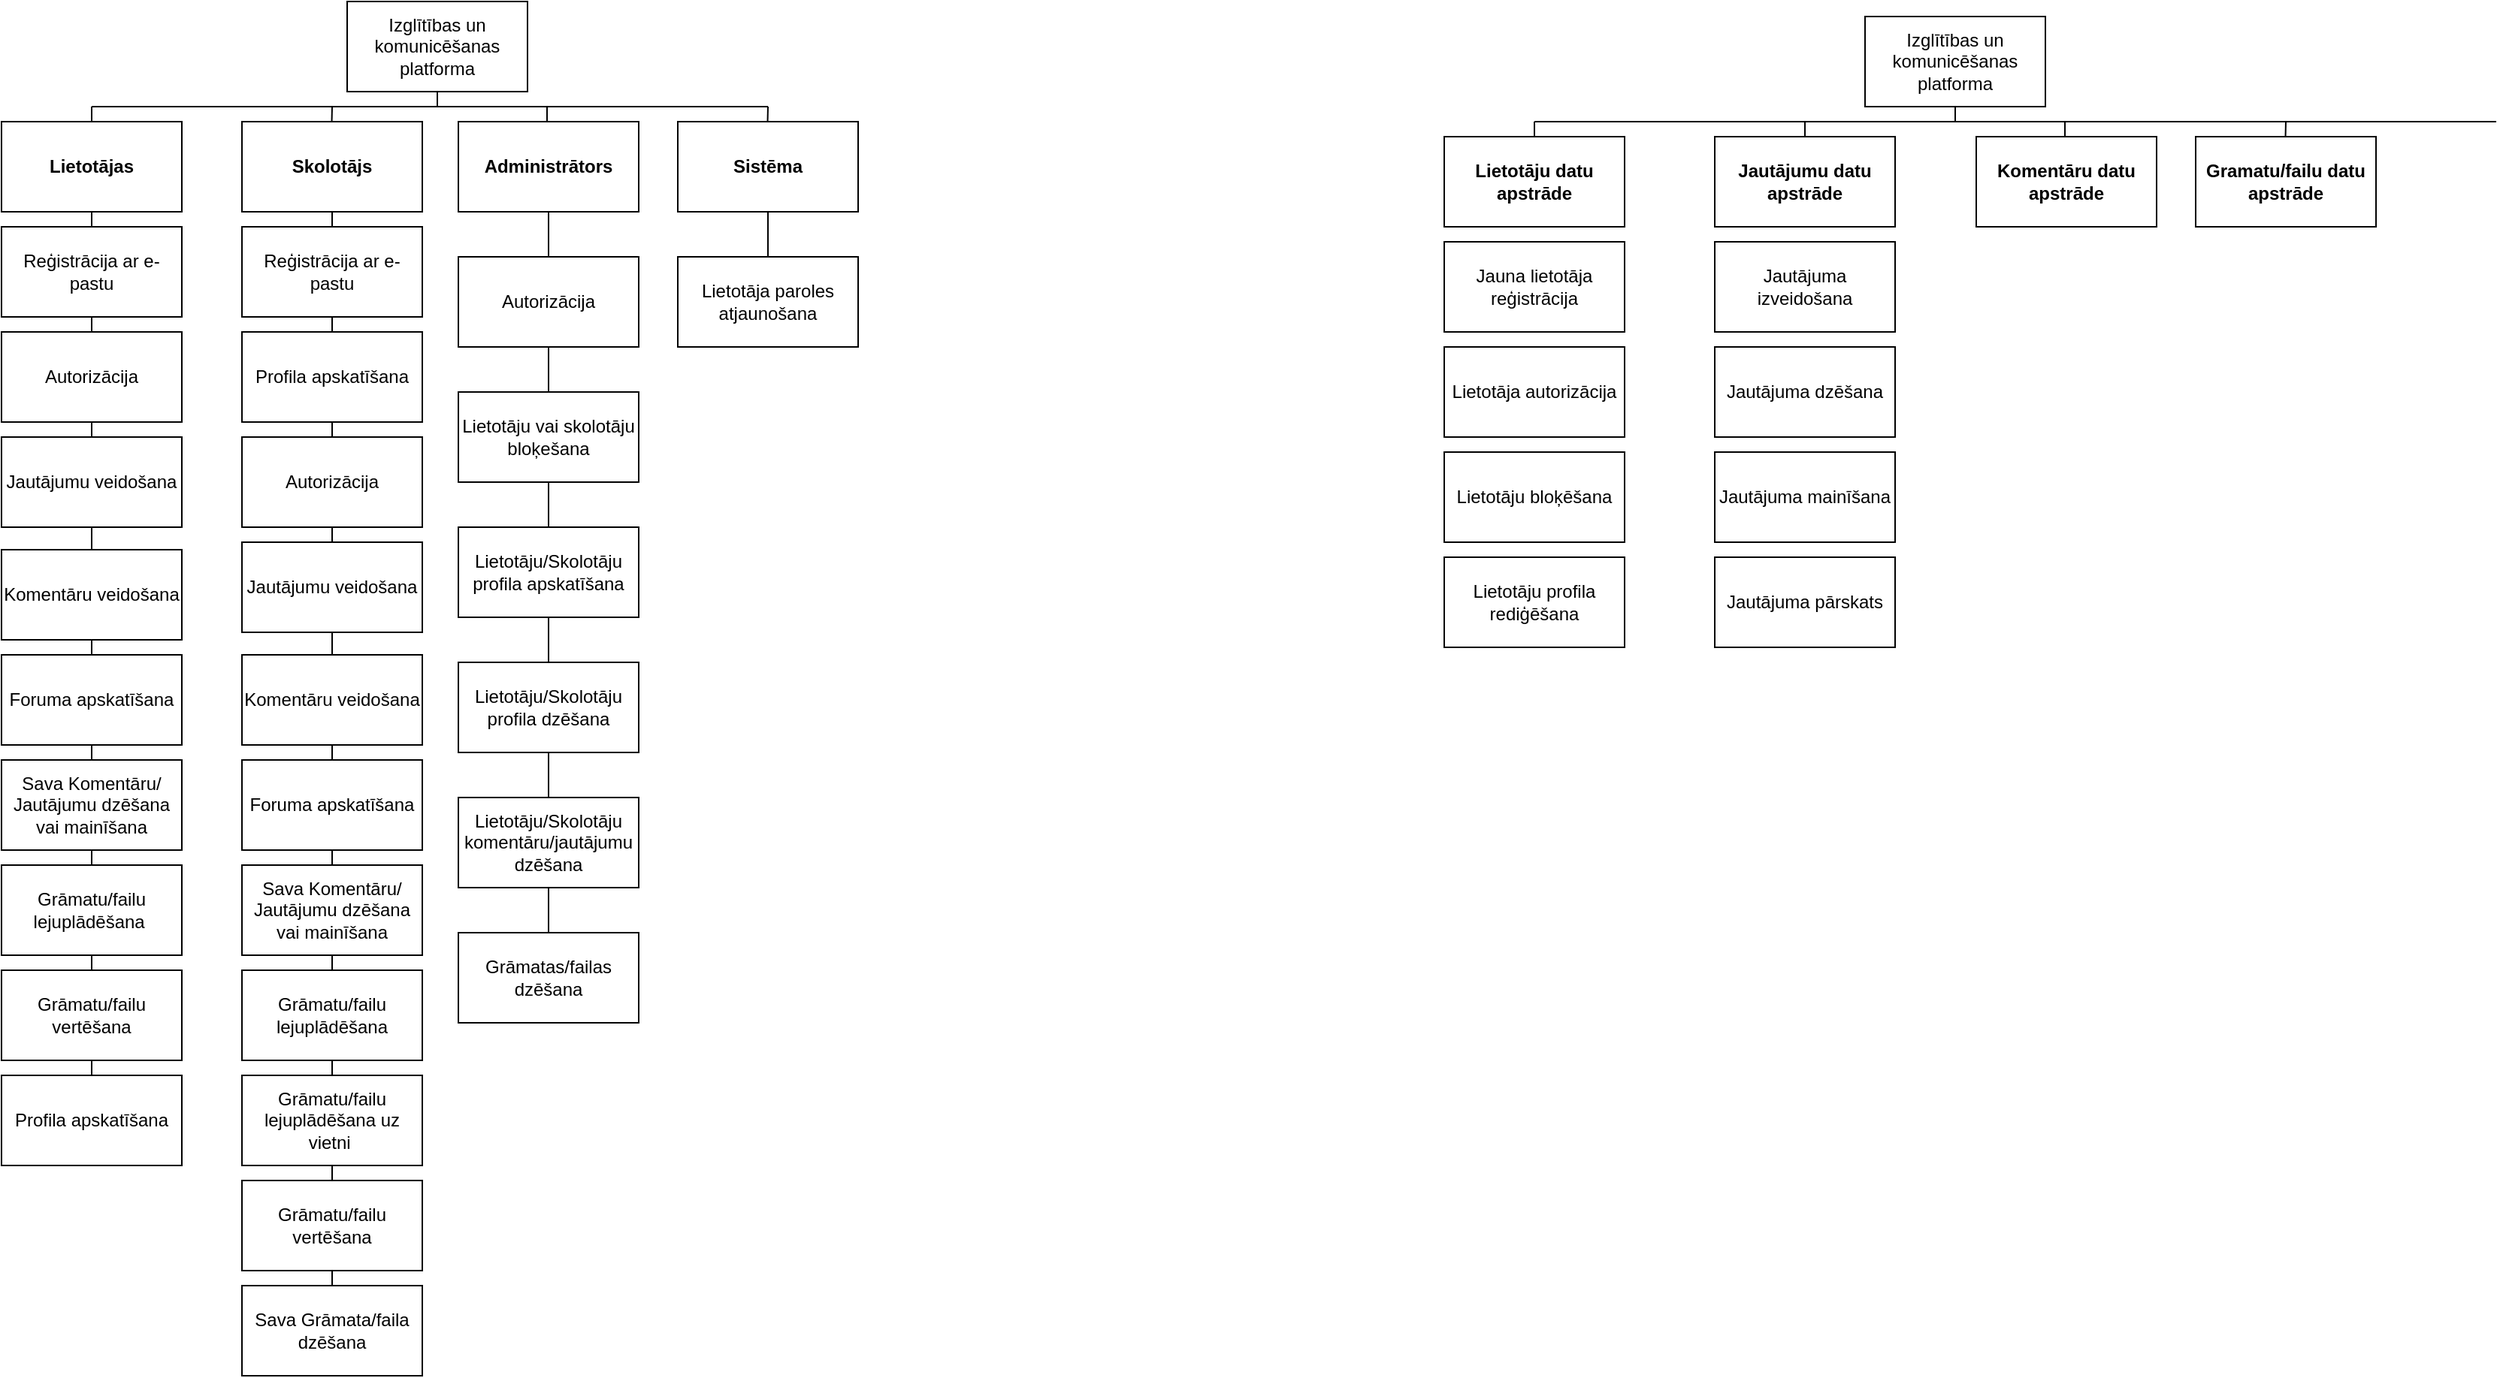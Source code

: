 <mxfile version="22.1.3" type="github">
  <diagram name="Страница — 1" id="7GDDD2YCe5ZTX53e23Cu">
    <mxGraphModel dx="609" dy="514" grid="1" gridSize="10" guides="1" tooltips="1" connect="1" arrows="1" fold="1" page="1" pageScale="1" pageWidth="827" pageHeight="1169" math="0" shadow="0">
      <root>
        <mxCell id="0" />
        <mxCell id="1" parent="0" />
        <mxCell id="TRxBmE7X3QAa20zUCKPi-1" value="Izglītības un komunicēšanas platforma" style="rounded=0;whiteSpace=wrap;html=1;" vertex="1" parent="1">
          <mxGeometry x="280" y="100" width="120" height="60" as="geometry" />
        </mxCell>
        <mxCell id="TRxBmE7X3QAa20zUCKPi-2" value="&lt;b&gt;Lietotājas&lt;/b&gt;" style="rounded=0;whiteSpace=wrap;html=1;" vertex="1" parent="1">
          <mxGeometry x="50" y="180" width="120" height="60" as="geometry" />
        </mxCell>
        <mxCell id="TRxBmE7X3QAa20zUCKPi-3" value="&lt;b&gt;Skolotājs&lt;/b&gt;" style="rounded=0;whiteSpace=wrap;html=1;" vertex="1" parent="1">
          <mxGeometry x="210" y="180" width="120" height="60" as="geometry" />
        </mxCell>
        <mxCell id="TRxBmE7X3QAa20zUCKPi-4" value="&lt;b&gt;Administrātors&lt;/b&gt;" style="rounded=0;whiteSpace=wrap;html=1;" vertex="1" parent="1">
          <mxGeometry x="354" y="180" width="120" height="60" as="geometry" />
        </mxCell>
        <mxCell id="TRxBmE7X3QAa20zUCKPi-6" value="" style="endArrow=none;html=1;rounded=0;" edge="1" parent="1">
          <mxGeometry width="50" height="50" relative="1" as="geometry">
            <mxPoint x="110" y="170" as="sourcePoint" />
            <mxPoint x="560" y="170" as="targetPoint" />
          </mxGeometry>
        </mxCell>
        <mxCell id="TRxBmE7X3QAa20zUCKPi-7" value="&lt;b&gt;Sistēma&lt;/b&gt;" style="rounded=0;whiteSpace=wrap;html=1;" vertex="1" parent="1">
          <mxGeometry x="500" y="180" width="120" height="60" as="geometry" />
        </mxCell>
        <mxCell id="TRxBmE7X3QAa20zUCKPi-9" value="" style="endArrow=none;html=1;rounded=0;exitX=0.5;exitY=1;exitDx=0;exitDy=0;" edge="1" parent="1" source="TRxBmE7X3QAa20zUCKPi-1">
          <mxGeometry width="50" height="50" relative="1" as="geometry">
            <mxPoint x="430" y="80" as="sourcePoint" />
            <mxPoint x="340" y="170" as="targetPoint" />
          </mxGeometry>
        </mxCell>
        <mxCell id="TRxBmE7X3QAa20zUCKPi-10" value="" style="endArrow=none;html=1;rounded=0;exitX=0.5;exitY=0;exitDx=0;exitDy=0;" edge="1" parent="1" source="TRxBmE7X3QAa20zUCKPi-2">
          <mxGeometry width="50" height="50" relative="1" as="geometry">
            <mxPoint x="350" y="140" as="sourcePoint" />
            <mxPoint x="110" y="170" as="targetPoint" />
          </mxGeometry>
        </mxCell>
        <mxCell id="TRxBmE7X3QAa20zUCKPi-11" value="" style="endArrow=none;html=1;rounded=0;exitX=0.5;exitY=0;exitDx=0;exitDy=0;" edge="1" parent="1">
          <mxGeometry width="50" height="50" relative="1" as="geometry">
            <mxPoint x="413" y="180" as="sourcePoint" />
            <mxPoint x="413" y="170" as="targetPoint" />
          </mxGeometry>
        </mxCell>
        <mxCell id="TRxBmE7X3QAa20zUCKPi-12" value="" style="endArrow=none;html=1;rounded=0;exitX=0.5;exitY=0;exitDx=0;exitDy=0;" edge="1" parent="1">
          <mxGeometry width="50" height="50" relative="1" as="geometry">
            <mxPoint x="269.76" y="180" as="sourcePoint" />
            <mxPoint x="270" y="170" as="targetPoint" />
          </mxGeometry>
        </mxCell>
        <mxCell id="TRxBmE7X3QAa20zUCKPi-13" value="" style="endArrow=none;html=1;rounded=0;exitX=0.5;exitY=0;exitDx=0;exitDy=0;" edge="1" parent="1">
          <mxGeometry width="50" height="50" relative="1" as="geometry">
            <mxPoint x="559.76" y="180" as="sourcePoint" />
            <mxPoint x="560" y="170" as="targetPoint" />
          </mxGeometry>
        </mxCell>
        <mxCell id="TRxBmE7X3QAa20zUCKPi-14" value="Reģistrācija ar e-pastu" style="rounded=0;whiteSpace=wrap;html=1;" vertex="1" parent="1">
          <mxGeometry x="50" y="250" width="120" height="60" as="geometry" />
        </mxCell>
        <mxCell id="TRxBmE7X3QAa20zUCKPi-15" value="" style="endArrow=none;html=1;rounded=0;exitX=0.5;exitY=0;exitDx=0;exitDy=0;" edge="1" parent="1" source="TRxBmE7X3QAa20zUCKPi-14">
          <mxGeometry width="50" height="50" relative="1" as="geometry">
            <mxPoint x="350" y="230" as="sourcePoint" />
            <mxPoint x="110" y="240" as="targetPoint" />
          </mxGeometry>
        </mxCell>
        <mxCell id="TRxBmE7X3QAa20zUCKPi-16" value="Autorizācija" style="rounded=0;whiteSpace=wrap;html=1;" vertex="1" parent="1">
          <mxGeometry x="50" y="320" width="120" height="60" as="geometry" />
        </mxCell>
        <mxCell id="TRxBmE7X3QAa20zUCKPi-17" value="" style="endArrow=none;html=1;rounded=0;exitX=0.5;exitY=0;exitDx=0;exitDy=0;" edge="1" parent="1" source="TRxBmE7X3QAa20zUCKPi-16">
          <mxGeometry width="50" height="50" relative="1" as="geometry">
            <mxPoint x="350" y="300" as="sourcePoint" />
            <mxPoint x="110" y="310" as="targetPoint" />
          </mxGeometry>
        </mxCell>
        <mxCell id="TRxBmE7X3QAa20zUCKPi-18" value="Jautājumu veidošana" style="rounded=0;whiteSpace=wrap;html=1;" vertex="1" parent="1">
          <mxGeometry x="50" y="390" width="120" height="60" as="geometry" />
        </mxCell>
        <mxCell id="TRxBmE7X3QAa20zUCKPi-19" value="" style="endArrow=none;html=1;rounded=0;exitX=0.5;exitY=0;exitDx=0;exitDy=0;" edge="1" parent="1" source="TRxBmE7X3QAa20zUCKPi-18">
          <mxGeometry width="50" height="50" relative="1" as="geometry">
            <mxPoint x="350" y="370" as="sourcePoint" />
            <mxPoint x="110" y="380" as="targetPoint" />
          </mxGeometry>
        </mxCell>
        <mxCell id="TRxBmE7X3QAa20zUCKPi-20" value="Reģistrācija ar e-pastu" style="rounded=0;whiteSpace=wrap;html=1;" vertex="1" parent="1">
          <mxGeometry x="210" y="250" width="120" height="60" as="geometry" />
        </mxCell>
        <mxCell id="TRxBmE7X3QAa20zUCKPi-21" value="" style="endArrow=none;html=1;rounded=0;exitX=0.5;exitY=0;exitDx=0;exitDy=0;" edge="1" parent="1" source="TRxBmE7X3QAa20zUCKPi-20">
          <mxGeometry width="50" height="50" relative="1" as="geometry">
            <mxPoint x="510" y="230" as="sourcePoint" />
            <mxPoint x="270" y="240" as="targetPoint" />
          </mxGeometry>
        </mxCell>
        <mxCell id="TRxBmE7X3QAa20zUCKPi-22" value="Profila apskatīšana" style="rounded=0;whiteSpace=wrap;html=1;" vertex="1" parent="1">
          <mxGeometry x="210" y="320" width="120" height="60" as="geometry" />
        </mxCell>
        <mxCell id="TRxBmE7X3QAa20zUCKPi-23" value="" style="endArrow=none;html=1;rounded=0;exitX=0.5;exitY=0;exitDx=0;exitDy=0;" edge="1" parent="1" source="TRxBmE7X3QAa20zUCKPi-22">
          <mxGeometry width="50" height="50" relative="1" as="geometry">
            <mxPoint x="510" y="300" as="sourcePoint" />
            <mxPoint x="270" y="310" as="targetPoint" />
          </mxGeometry>
        </mxCell>
        <mxCell id="TRxBmE7X3QAa20zUCKPi-26" value="Autorizācija" style="rounded=0;whiteSpace=wrap;html=1;" vertex="1" parent="1">
          <mxGeometry x="210" y="390" width="120" height="60" as="geometry" />
        </mxCell>
        <mxCell id="TRxBmE7X3QAa20zUCKPi-27" value="" style="endArrow=none;html=1;rounded=0;exitX=0.5;exitY=0;exitDx=0;exitDy=0;" edge="1" parent="1" source="TRxBmE7X3QAa20zUCKPi-26">
          <mxGeometry width="50" height="50" relative="1" as="geometry">
            <mxPoint x="510" y="370" as="sourcePoint" />
            <mxPoint x="270" y="380" as="targetPoint" />
          </mxGeometry>
        </mxCell>
        <mxCell id="TRxBmE7X3QAa20zUCKPi-28" value="Lietotāju vai skolotāju bloķešana" style="rounded=0;whiteSpace=wrap;html=1;" vertex="1" parent="1">
          <mxGeometry x="354" y="360" width="120" height="60" as="geometry" />
        </mxCell>
        <mxCell id="TRxBmE7X3QAa20zUCKPi-29" value="" style="endArrow=none;html=1;rounded=0;exitX=0.5;exitY=0;exitDx=0;exitDy=0;" edge="1" parent="1" source="TRxBmE7X3QAa20zUCKPi-28">
          <mxGeometry width="50" height="50" relative="1" as="geometry">
            <mxPoint x="654" y="320" as="sourcePoint" />
            <mxPoint x="414" y="330" as="targetPoint" />
          </mxGeometry>
        </mxCell>
        <mxCell id="TRxBmE7X3QAa20zUCKPi-30" value="Autorizācija" style="rounded=0;whiteSpace=wrap;html=1;" vertex="1" parent="1">
          <mxGeometry x="354" y="270" width="120" height="60" as="geometry" />
        </mxCell>
        <mxCell id="TRxBmE7X3QAa20zUCKPi-31" value="" style="endArrow=none;html=1;rounded=0;exitX=0.5;exitY=0;exitDx=0;exitDy=0;" edge="1" parent="1" source="TRxBmE7X3QAa20zUCKPi-30">
          <mxGeometry width="50" height="50" relative="1" as="geometry">
            <mxPoint x="654" y="230" as="sourcePoint" />
            <mxPoint x="414" y="240" as="targetPoint" />
          </mxGeometry>
        </mxCell>
        <mxCell id="TRxBmE7X3QAa20zUCKPi-32" value="Lietotāju/Skolotāju profila apskatīšana" style="rounded=0;whiteSpace=wrap;html=1;" vertex="1" parent="1">
          <mxGeometry x="354" y="450" width="120" height="60" as="geometry" />
        </mxCell>
        <mxCell id="TRxBmE7X3QAa20zUCKPi-33" value="" style="endArrow=none;html=1;rounded=0;exitX=0.5;exitY=0;exitDx=0;exitDy=0;" edge="1" parent="1" source="TRxBmE7X3QAa20zUCKPi-32">
          <mxGeometry width="50" height="50" relative="1" as="geometry">
            <mxPoint x="654" y="410" as="sourcePoint" />
            <mxPoint x="414" y="420" as="targetPoint" />
          </mxGeometry>
        </mxCell>
        <mxCell id="TRxBmE7X3QAa20zUCKPi-34" value="Lietotāja paroles atjaunošana" style="rounded=0;whiteSpace=wrap;html=1;" vertex="1" parent="1">
          <mxGeometry x="500" y="270" width="120" height="60" as="geometry" />
        </mxCell>
        <mxCell id="TRxBmE7X3QAa20zUCKPi-35" value="" style="endArrow=none;html=1;rounded=0;exitX=0.5;exitY=0;exitDx=0;exitDy=0;" edge="1" parent="1" source="TRxBmE7X3QAa20zUCKPi-34">
          <mxGeometry width="50" height="50" relative="1" as="geometry">
            <mxPoint x="800" y="230" as="sourcePoint" />
            <mxPoint x="560" y="240" as="targetPoint" />
          </mxGeometry>
        </mxCell>
        <mxCell id="TRxBmE7X3QAa20zUCKPi-42" value="Komentāru veidošana" style="rounded=0;whiteSpace=wrap;html=1;" vertex="1" parent="1">
          <mxGeometry x="50" y="465" width="120" height="60" as="geometry" />
        </mxCell>
        <mxCell id="TRxBmE7X3QAa20zUCKPi-43" value="" style="endArrow=none;html=1;rounded=0;exitX=0.5;exitY=0;exitDx=0;exitDy=0;" edge="1" parent="1" source="TRxBmE7X3QAa20zUCKPi-42">
          <mxGeometry width="50" height="50" relative="1" as="geometry">
            <mxPoint x="350" y="440" as="sourcePoint" />
            <mxPoint x="110" y="450" as="targetPoint" />
          </mxGeometry>
        </mxCell>
        <mxCell id="TRxBmE7X3QAa20zUCKPi-44" value="Foruma apskatīšana" style="rounded=0;whiteSpace=wrap;html=1;" vertex="1" parent="1">
          <mxGeometry x="50" y="535" width="120" height="60" as="geometry" />
        </mxCell>
        <mxCell id="TRxBmE7X3QAa20zUCKPi-45" value="" style="endArrow=none;html=1;rounded=0;exitX=0.5;exitY=0;exitDx=0;exitDy=0;" edge="1" parent="1" source="TRxBmE7X3QAa20zUCKPi-44">
          <mxGeometry width="50" height="50" relative="1" as="geometry">
            <mxPoint x="350" y="515" as="sourcePoint" />
            <mxPoint x="110" y="525" as="targetPoint" />
          </mxGeometry>
        </mxCell>
        <mxCell id="TRxBmE7X3QAa20zUCKPi-46" value="Sava Komentāru/ Jautājumu dzēšana vai mainīšana" style="rounded=0;whiteSpace=wrap;html=1;" vertex="1" parent="1">
          <mxGeometry x="50" y="605" width="120" height="60" as="geometry" />
        </mxCell>
        <mxCell id="TRxBmE7X3QAa20zUCKPi-47" value="" style="endArrow=none;html=1;rounded=0;exitX=0.5;exitY=0;exitDx=0;exitDy=0;" edge="1" parent="1" source="TRxBmE7X3QAa20zUCKPi-46">
          <mxGeometry width="50" height="50" relative="1" as="geometry">
            <mxPoint x="350" y="585" as="sourcePoint" />
            <mxPoint x="110" y="595" as="targetPoint" />
          </mxGeometry>
        </mxCell>
        <mxCell id="TRxBmE7X3QAa20zUCKPi-50" value="Grāmatu/failu lejuplādēšana&amp;nbsp;" style="rounded=0;whiteSpace=wrap;html=1;" vertex="1" parent="1">
          <mxGeometry x="50" y="675" width="120" height="60" as="geometry" />
        </mxCell>
        <mxCell id="TRxBmE7X3QAa20zUCKPi-51" value="" style="endArrow=none;html=1;rounded=0;exitX=0.5;exitY=0;exitDx=0;exitDy=0;" edge="1" parent="1" source="TRxBmE7X3QAa20zUCKPi-50">
          <mxGeometry width="50" height="50" relative="1" as="geometry">
            <mxPoint x="350" y="655" as="sourcePoint" />
            <mxPoint x="110" y="665" as="targetPoint" />
          </mxGeometry>
        </mxCell>
        <mxCell id="TRxBmE7X3QAa20zUCKPi-52" value="Grāmatu/failu vertēšana" style="rounded=0;whiteSpace=wrap;html=1;" vertex="1" parent="1">
          <mxGeometry x="50" y="745" width="120" height="60" as="geometry" />
        </mxCell>
        <mxCell id="TRxBmE7X3QAa20zUCKPi-53" value="" style="endArrow=none;html=1;rounded=0;exitX=0.5;exitY=0;exitDx=0;exitDy=0;" edge="1" parent="1" source="TRxBmE7X3QAa20zUCKPi-52">
          <mxGeometry width="50" height="50" relative="1" as="geometry">
            <mxPoint x="350" y="725" as="sourcePoint" />
            <mxPoint x="110" y="735" as="targetPoint" />
          </mxGeometry>
        </mxCell>
        <mxCell id="TRxBmE7X3QAa20zUCKPi-54" value="Profila apskatīšana" style="rounded=0;whiteSpace=wrap;html=1;" vertex="1" parent="1">
          <mxGeometry x="50" y="815" width="120" height="60" as="geometry" />
        </mxCell>
        <mxCell id="TRxBmE7X3QAa20zUCKPi-55" value="" style="endArrow=none;html=1;rounded=0;exitX=0.5;exitY=0;exitDx=0;exitDy=0;" edge="1" parent="1" source="TRxBmE7X3QAa20zUCKPi-54">
          <mxGeometry width="50" height="50" relative="1" as="geometry">
            <mxPoint x="350" y="795" as="sourcePoint" />
            <mxPoint x="110" y="805" as="targetPoint" />
          </mxGeometry>
        </mxCell>
        <mxCell id="TRxBmE7X3QAa20zUCKPi-58" value="Jautājumu veidošana" style="rounded=0;whiteSpace=wrap;html=1;" vertex="1" parent="1">
          <mxGeometry x="210" y="460" width="120" height="60" as="geometry" />
        </mxCell>
        <mxCell id="TRxBmE7X3QAa20zUCKPi-59" value="" style="endArrow=none;html=1;rounded=0;exitX=0.5;exitY=0;exitDx=0;exitDy=0;" edge="1" parent="1" source="TRxBmE7X3QAa20zUCKPi-58">
          <mxGeometry width="50" height="50" relative="1" as="geometry">
            <mxPoint x="510" y="440" as="sourcePoint" />
            <mxPoint x="270" y="450" as="targetPoint" />
          </mxGeometry>
        </mxCell>
        <mxCell id="TRxBmE7X3QAa20zUCKPi-60" value="Komentāru veidošana" style="rounded=0;whiteSpace=wrap;html=1;" vertex="1" parent="1">
          <mxGeometry x="210" y="535" width="120" height="60" as="geometry" />
        </mxCell>
        <mxCell id="TRxBmE7X3QAa20zUCKPi-61" value="" style="endArrow=none;html=1;rounded=0;exitX=0.5;exitY=0;exitDx=0;exitDy=0;" edge="1" parent="1" source="TRxBmE7X3QAa20zUCKPi-60">
          <mxGeometry width="50" height="50" relative="1" as="geometry">
            <mxPoint x="510" y="510" as="sourcePoint" />
            <mxPoint x="270" y="520" as="targetPoint" />
          </mxGeometry>
        </mxCell>
        <mxCell id="TRxBmE7X3QAa20zUCKPi-62" value="Foruma apskatīšana" style="rounded=0;whiteSpace=wrap;html=1;" vertex="1" parent="1">
          <mxGeometry x="210" y="605" width="120" height="60" as="geometry" />
        </mxCell>
        <mxCell id="TRxBmE7X3QAa20zUCKPi-63" value="" style="endArrow=none;html=1;rounded=0;exitX=0.5;exitY=0;exitDx=0;exitDy=0;" edge="1" parent="1" source="TRxBmE7X3QAa20zUCKPi-62">
          <mxGeometry width="50" height="50" relative="1" as="geometry">
            <mxPoint x="510" y="585" as="sourcePoint" />
            <mxPoint x="270" y="595" as="targetPoint" />
          </mxGeometry>
        </mxCell>
        <mxCell id="TRxBmE7X3QAa20zUCKPi-64" value="Sava Komentāru/ Jautājumu dzēšana vai mainīšana" style="rounded=0;whiteSpace=wrap;html=1;" vertex="1" parent="1">
          <mxGeometry x="210" y="675" width="120" height="60" as="geometry" />
        </mxCell>
        <mxCell id="TRxBmE7X3QAa20zUCKPi-65" value="" style="endArrow=none;html=1;rounded=0;exitX=0.5;exitY=0;exitDx=0;exitDy=0;" edge="1" parent="1" source="TRxBmE7X3QAa20zUCKPi-64">
          <mxGeometry width="50" height="50" relative="1" as="geometry">
            <mxPoint x="510" y="655" as="sourcePoint" />
            <mxPoint x="270" y="665" as="targetPoint" />
          </mxGeometry>
        </mxCell>
        <mxCell id="TRxBmE7X3QAa20zUCKPi-66" value="Grāmatu/failu lejuplādēšana uz vietni&amp;nbsp;" style="rounded=0;whiteSpace=wrap;html=1;" vertex="1" parent="1">
          <mxGeometry x="210" y="815" width="120" height="60" as="geometry" />
        </mxCell>
        <mxCell id="TRxBmE7X3QAa20zUCKPi-67" value="" style="endArrow=none;html=1;rounded=0;exitX=0.5;exitY=0;exitDx=0;exitDy=0;" edge="1" parent="1" source="TRxBmE7X3QAa20zUCKPi-66">
          <mxGeometry width="50" height="50" relative="1" as="geometry">
            <mxPoint x="510" y="795" as="sourcePoint" />
            <mxPoint x="270" y="805" as="targetPoint" />
          </mxGeometry>
        </mxCell>
        <mxCell id="TRxBmE7X3QAa20zUCKPi-68" value="Grāmatu/failu vertēšana" style="rounded=0;whiteSpace=wrap;html=1;" vertex="1" parent="1">
          <mxGeometry x="210" y="885" width="120" height="60" as="geometry" />
        </mxCell>
        <mxCell id="TRxBmE7X3QAa20zUCKPi-69" value="" style="endArrow=none;html=1;rounded=0;exitX=0.5;exitY=0;exitDx=0;exitDy=0;" edge="1" parent="1" source="TRxBmE7X3QAa20zUCKPi-68">
          <mxGeometry width="50" height="50" relative="1" as="geometry">
            <mxPoint x="510" y="865" as="sourcePoint" />
            <mxPoint x="270" y="875" as="targetPoint" />
          </mxGeometry>
        </mxCell>
        <mxCell id="TRxBmE7X3QAa20zUCKPi-72" value="Grāmatu/failu lejuplādēšana" style="rounded=0;whiteSpace=wrap;html=1;" vertex="1" parent="1">
          <mxGeometry x="210" y="745" width="120" height="60" as="geometry" />
        </mxCell>
        <mxCell id="TRxBmE7X3QAa20zUCKPi-73" value="" style="endArrow=none;html=1;rounded=0;exitX=0.5;exitY=0;exitDx=0;exitDy=0;" edge="1" parent="1" source="TRxBmE7X3QAa20zUCKPi-72">
          <mxGeometry width="50" height="50" relative="1" as="geometry">
            <mxPoint x="510" y="725" as="sourcePoint" />
            <mxPoint x="270" y="735" as="targetPoint" />
          </mxGeometry>
        </mxCell>
        <mxCell id="TRxBmE7X3QAa20zUCKPi-74" value="Lietotāju/Skolotāju profila dzēšana" style="rounded=0;whiteSpace=wrap;html=1;" vertex="1" parent="1">
          <mxGeometry x="354" y="540" width="120" height="60" as="geometry" />
        </mxCell>
        <mxCell id="TRxBmE7X3QAa20zUCKPi-75" value="" style="endArrow=none;html=1;rounded=0;exitX=0.5;exitY=0;exitDx=0;exitDy=0;" edge="1" parent="1" source="TRxBmE7X3QAa20zUCKPi-74">
          <mxGeometry width="50" height="50" relative="1" as="geometry">
            <mxPoint x="654" y="500" as="sourcePoint" />
            <mxPoint x="414" y="510" as="targetPoint" />
          </mxGeometry>
        </mxCell>
        <mxCell id="TRxBmE7X3QAa20zUCKPi-76" value="Lietotāju/Skolotāju komentāru/jautājumu dzēšana" style="rounded=0;whiteSpace=wrap;html=1;" vertex="1" parent="1">
          <mxGeometry x="354" y="630" width="120" height="60" as="geometry" />
        </mxCell>
        <mxCell id="TRxBmE7X3QAa20zUCKPi-77" value="" style="endArrow=none;html=1;rounded=0;exitX=0.5;exitY=0;exitDx=0;exitDy=0;" edge="1" parent="1" source="TRxBmE7X3QAa20zUCKPi-76">
          <mxGeometry width="50" height="50" relative="1" as="geometry">
            <mxPoint x="654" y="590" as="sourcePoint" />
            <mxPoint x="414" y="600" as="targetPoint" />
          </mxGeometry>
        </mxCell>
        <mxCell id="TRxBmE7X3QAa20zUCKPi-80" value="Grāmatas/failas dzēšana" style="rounded=0;whiteSpace=wrap;html=1;" vertex="1" parent="1">
          <mxGeometry x="354" y="720" width="120" height="60" as="geometry" />
        </mxCell>
        <mxCell id="TRxBmE7X3QAa20zUCKPi-81" value="" style="endArrow=none;html=1;rounded=0;exitX=0.5;exitY=0;exitDx=0;exitDy=0;" edge="1" parent="1" source="TRxBmE7X3QAa20zUCKPi-80">
          <mxGeometry width="50" height="50" relative="1" as="geometry">
            <mxPoint x="654" y="680" as="sourcePoint" />
            <mxPoint x="414" y="690" as="targetPoint" />
          </mxGeometry>
        </mxCell>
        <mxCell id="TRxBmE7X3QAa20zUCKPi-82" value="Sava Grāmata/faila dzēšana" style="rounded=0;whiteSpace=wrap;html=1;" vertex="1" parent="1">
          <mxGeometry x="210" y="955" width="120" height="60" as="geometry" />
        </mxCell>
        <mxCell id="TRxBmE7X3QAa20zUCKPi-83" value="" style="endArrow=none;html=1;rounded=0;exitX=0.5;exitY=0;exitDx=0;exitDy=0;" edge="1" parent="1" source="TRxBmE7X3QAa20zUCKPi-82">
          <mxGeometry width="50" height="50" relative="1" as="geometry">
            <mxPoint x="510" y="935" as="sourcePoint" />
            <mxPoint x="270" y="945" as="targetPoint" />
          </mxGeometry>
        </mxCell>
        <mxCell id="TRxBmE7X3QAa20zUCKPi-84" value="Izglītības un komunicēšanas platforma" style="rounded=0;whiteSpace=wrap;html=1;" vertex="1" parent="1">
          <mxGeometry x="1290" y="110" width="120" height="60" as="geometry" />
        </mxCell>
        <mxCell id="TRxBmE7X3QAa20zUCKPi-85" value="&lt;b&gt;Lietotāju datu apstrāde&lt;/b&gt;" style="rounded=0;whiteSpace=wrap;html=1;" vertex="1" parent="1">
          <mxGeometry x="1010" y="190" width="120" height="60" as="geometry" />
        </mxCell>
        <mxCell id="TRxBmE7X3QAa20zUCKPi-86" value="&lt;b&gt;Jautājumu datu apstrāde&lt;/b&gt;" style="rounded=0;whiteSpace=wrap;html=1;" vertex="1" parent="1">
          <mxGeometry x="1190" y="190" width="120" height="60" as="geometry" />
        </mxCell>
        <mxCell id="TRxBmE7X3QAa20zUCKPi-87" value="&lt;b style=&quot;border-color: var(--border-color);&quot;&gt;Komentāru datu apstrāde&lt;/b&gt;" style="rounded=0;whiteSpace=wrap;html=1;" vertex="1" parent="1">
          <mxGeometry x="1364" y="190" width="120" height="60" as="geometry" />
        </mxCell>
        <mxCell id="TRxBmE7X3QAa20zUCKPi-88" value="" style="endArrow=none;html=1;rounded=0;" edge="1" parent="1">
          <mxGeometry width="50" height="50" relative="1" as="geometry">
            <mxPoint x="1070" y="180" as="sourcePoint" />
            <mxPoint x="1710" y="180" as="targetPoint" />
          </mxGeometry>
        </mxCell>
        <mxCell id="TRxBmE7X3QAa20zUCKPi-89" value="&lt;b&gt;Gramatu/failu datu apstrāde&lt;/b&gt;" style="rounded=0;whiteSpace=wrap;html=1;" vertex="1" parent="1">
          <mxGeometry x="1510" y="190" width="120" height="60" as="geometry" />
        </mxCell>
        <mxCell id="TRxBmE7X3QAa20zUCKPi-90" value="" style="endArrow=none;html=1;rounded=0;exitX=0.5;exitY=1;exitDx=0;exitDy=0;" edge="1" parent="1" source="TRxBmE7X3QAa20zUCKPi-84">
          <mxGeometry width="50" height="50" relative="1" as="geometry">
            <mxPoint x="1440" y="90" as="sourcePoint" />
            <mxPoint x="1350" y="180" as="targetPoint" />
          </mxGeometry>
        </mxCell>
        <mxCell id="TRxBmE7X3QAa20zUCKPi-91" value="" style="endArrow=none;html=1;rounded=0;exitX=0.5;exitY=0;exitDx=0;exitDy=0;" edge="1" parent="1" source="TRxBmE7X3QAa20zUCKPi-85">
          <mxGeometry width="50" height="50" relative="1" as="geometry">
            <mxPoint x="1360" y="150" as="sourcePoint" />
            <mxPoint x="1070" y="180" as="targetPoint" />
          </mxGeometry>
        </mxCell>
        <mxCell id="TRxBmE7X3QAa20zUCKPi-92" value="" style="endArrow=none;html=1;rounded=0;exitX=0.5;exitY=0;exitDx=0;exitDy=0;" edge="1" parent="1">
          <mxGeometry width="50" height="50" relative="1" as="geometry">
            <mxPoint x="1423" y="190" as="sourcePoint" />
            <mxPoint x="1423" y="180" as="targetPoint" />
          </mxGeometry>
        </mxCell>
        <mxCell id="TRxBmE7X3QAa20zUCKPi-93" value="" style="endArrow=none;html=1;rounded=0;" edge="1" parent="1" source="TRxBmE7X3QAa20zUCKPi-86">
          <mxGeometry width="50" height="50" relative="1" as="geometry">
            <mxPoint x="1279.76" y="190" as="sourcePoint" />
            <mxPoint x="1250" y="180" as="targetPoint" />
          </mxGeometry>
        </mxCell>
        <mxCell id="TRxBmE7X3QAa20zUCKPi-94" value="" style="endArrow=none;html=1;rounded=0;exitX=0.5;exitY=0;exitDx=0;exitDy=0;" edge="1" parent="1">
          <mxGeometry width="50" height="50" relative="1" as="geometry">
            <mxPoint x="1569.76" y="190" as="sourcePoint" />
            <mxPoint x="1570" y="180" as="targetPoint" />
          </mxGeometry>
        </mxCell>
        <mxCell id="TRxBmE7X3QAa20zUCKPi-99" value="Jauna lietotāja reģistrācija" style="rounded=0;whiteSpace=wrap;html=1;" vertex="1" parent="1">
          <mxGeometry x="1010" y="260" width="120" height="60" as="geometry" />
        </mxCell>
        <mxCell id="TRxBmE7X3QAa20zUCKPi-100" value="Lietotāja autorizācija" style="rounded=0;whiteSpace=wrap;html=1;" vertex="1" parent="1">
          <mxGeometry x="1010" y="330" width="120" height="60" as="geometry" />
        </mxCell>
        <mxCell id="TRxBmE7X3QAa20zUCKPi-101" value="Lietotāju bloķēšana" style="rounded=0;whiteSpace=wrap;html=1;" vertex="1" parent="1">
          <mxGeometry x="1010" y="400" width="120" height="60" as="geometry" />
        </mxCell>
        <mxCell id="TRxBmE7X3QAa20zUCKPi-102" value="Lietotāju profila rediģēšana" style="rounded=0;whiteSpace=wrap;html=1;" vertex="1" parent="1">
          <mxGeometry x="1010" y="470" width="120" height="60" as="geometry" />
        </mxCell>
        <mxCell id="TRxBmE7X3QAa20zUCKPi-103" value="Jautājuma izveidošana" style="rounded=0;whiteSpace=wrap;html=1;" vertex="1" parent="1">
          <mxGeometry x="1190" y="260" width="120" height="60" as="geometry" />
        </mxCell>
        <mxCell id="TRxBmE7X3QAa20zUCKPi-104" value="Jautājuma dzēšana" style="rounded=0;whiteSpace=wrap;html=1;" vertex="1" parent="1">
          <mxGeometry x="1190" y="330" width="120" height="60" as="geometry" />
        </mxCell>
        <mxCell id="TRxBmE7X3QAa20zUCKPi-105" value="Jautājuma mainīšana" style="rounded=0;whiteSpace=wrap;html=1;" vertex="1" parent="1">
          <mxGeometry x="1190" y="400" width="120" height="60" as="geometry" />
        </mxCell>
        <mxCell id="TRxBmE7X3QAa20zUCKPi-106" value="Jautājuma pārskats" style="rounded=0;whiteSpace=wrap;html=1;" vertex="1" parent="1">
          <mxGeometry x="1190" y="470" width="120" height="60" as="geometry" />
        </mxCell>
      </root>
    </mxGraphModel>
  </diagram>
</mxfile>
